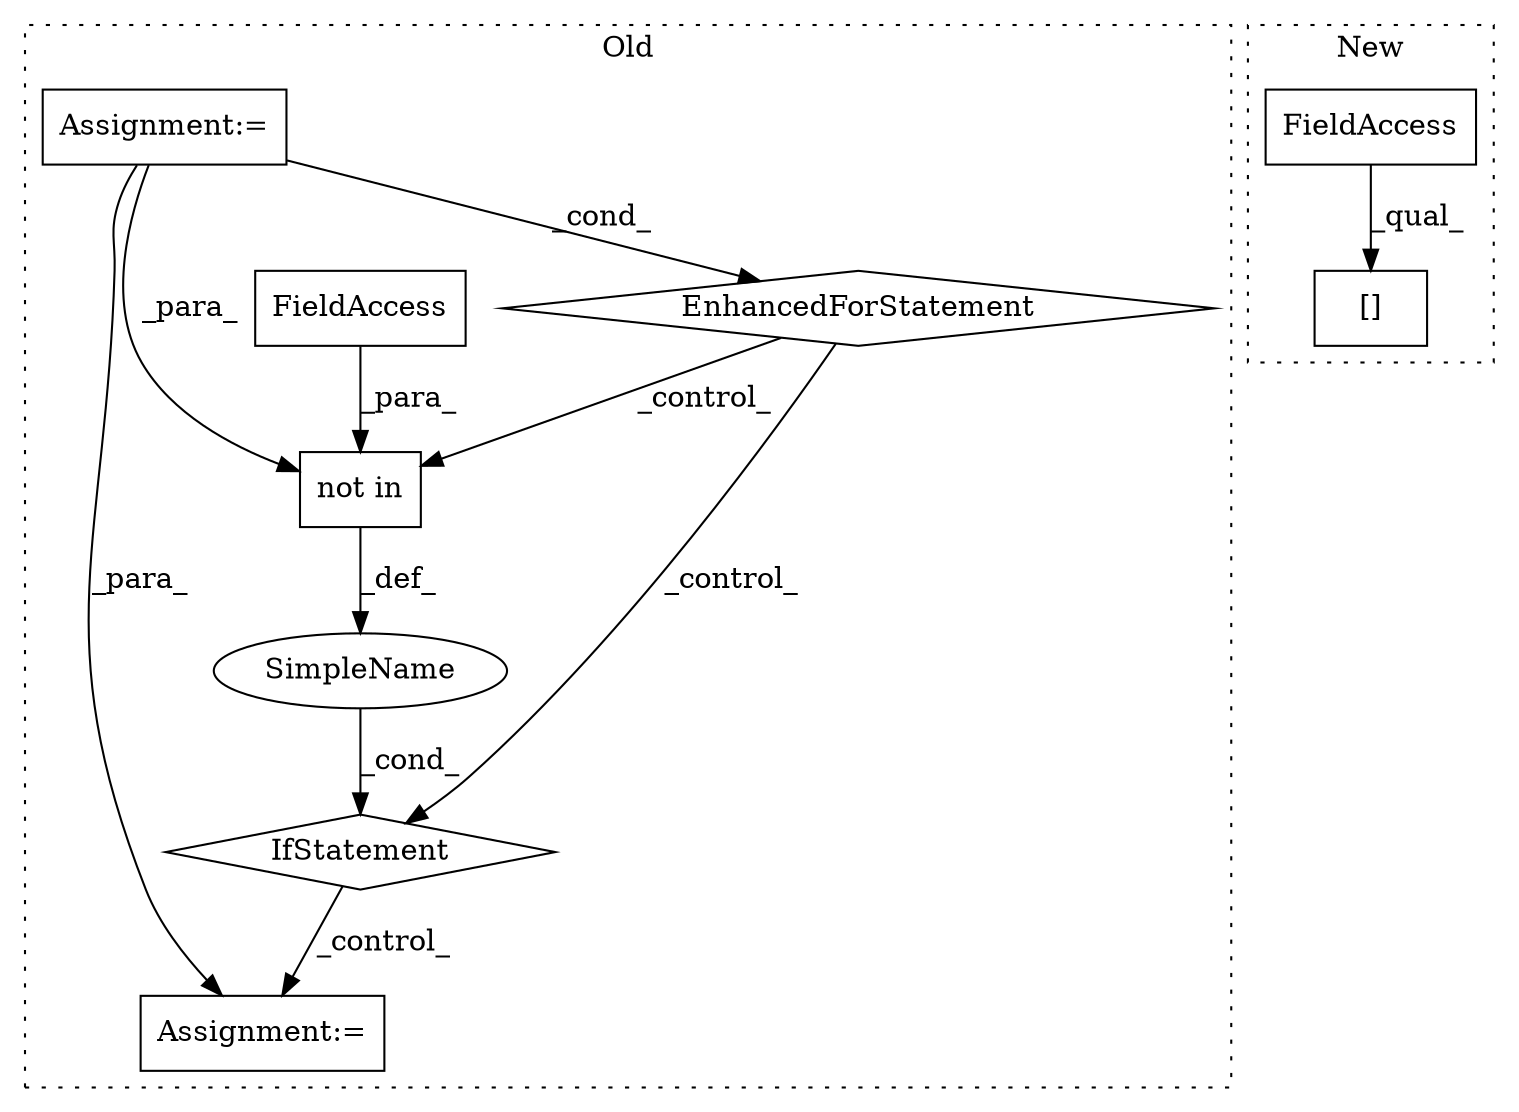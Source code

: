 digraph G {
subgraph cluster0 {
1 [label="not in" a="108" s="4804" l="32" shape="box"];
3 [label="IfStatement" a="25" s="4794,4836" l="10,2" shape="diamond"];
4 [label="Assignment:=" a="7" s="4863" l="2" shape="box"];
5 [label="SimpleName" a="42" s="" l="" shape="ellipse"];
6 [label="FieldAccess" a="22" s="4824" l="12" shape="box"];
8 [label="Assignment:=" a="7" s="4584,4728" l="53,2" shape="box"];
9 [label="EnhancedForStatement" a="70" s="4584,4728" l="53,2" shape="diamond"];
label = "Old";
style="dotted";
}
subgraph cluster1 {
2 [label="[]" a="2" s="5140,5163" l="10,1" shape="box"];
7 [label="FieldAccess" a="22" s="5140" l="9" shape="box"];
label = "New";
style="dotted";
}
1 -> 5 [label="_def_"];
3 -> 4 [label="_control_"];
5 -> 3 [label="_cond_"];
6 -> 1 [label="_para_"];
7 -> 2 [label="_qual_"];
8 -> 1 [label="_para_"];
8 -> 9 [label="_cond_"];
8 -> 4 [label="_para_"];
9 -> 3 [label="_control_"];
9 -> 1 [label="_control_"];
}
